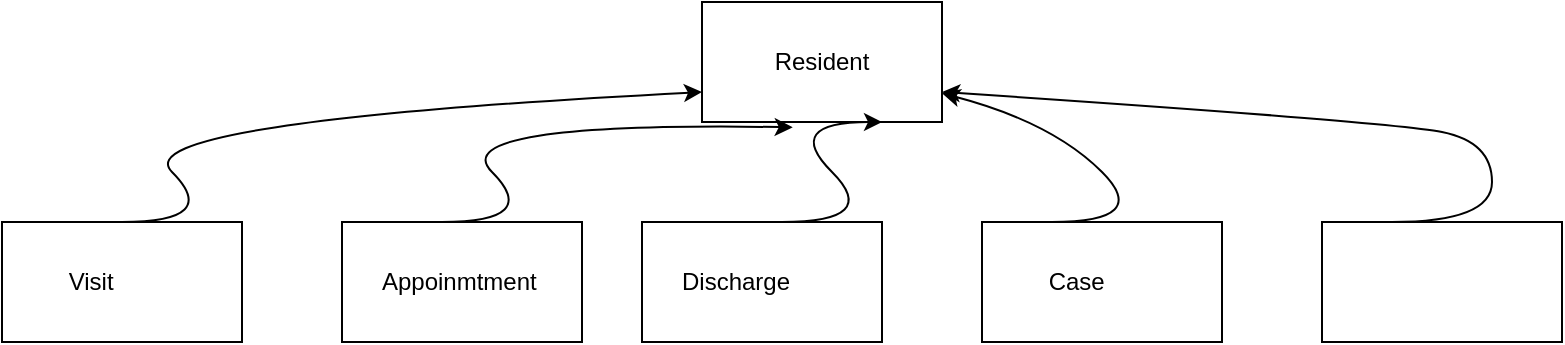 <mxfile version="21.6.2" type="github">
  <diagram name="Page-1" id="eSyP7mGs580qtgh_CbFT">
    <mxGraphModel dx="794" dy="424" grid="1" gridSize="10" guides="1" tooltips="1" connect="1" arrows="1" fold="1" page="1" pageScale="1" pageWidth="827" pageHeight="1169" math="0" shadow="0">
      <root>
        <mxCell id="0" />
        <mxCell id="1" parent="0" />
        <mxCell id="4n-HR1tdPk6i95Xe2s4v-1" value="Resident&lt;br&gt;" style="rounded=0;whiteSpace=wrap;html=1;" parent="1" vertex="1">
          <mxGeometry x="370" y="70" width="120" height="60" as="geometry" />
        </mxCell>
        <mxCell id="QficSFApnH_vFpnvYXZR-1" value="Visit&lt;span style=&quot;white-space: pre;&quot;&gt;&#x9;&lt;/span&gt;&lt;span style=&quot;white-space: pre;&quot;&gt;&#x9;&lt;/span&gt;" style="rounded=0;whiteSpace=wrap;html=1;" vertex="1" parent="1">
          <mxGeometry x="20" y="180" width="120" height="60" as="geometry" />
        </mxCell>
        <mxCell id="QficSFApnH_vFpnvYXZR-2" value="Discharge&lt;span style=&quot;white-space: pre;&quot;&gt;&#x9;&lt;/span&gt;" style="rounded=0;whiteSpace=wrap;html=1;" vertex="1" parent="1">
          <mxGeometry x="340" y="180" width="120" height="60" as="geometry" />
        </mxCell>
        <mxCell id="QficSFApnH_vFpnvYXZR-3" value="Appoinmtment&lt;span style=&quot;white-space: pre;&quot;&gt;&#x9;&lt;/span&gt;" style="rounded=0;whiteSpace=wrap;html=1;" vertex="1" parent="1">
          <mxGeometry x="190" y="180" width="120" height="60" as="geometry" />
        </mxCell>
        <mxCell id="QficSFApnH_vFpnvYXZR-4" value="Case&lt;span style=&quot;white-space: pre;&quot;&gt;&#x9;&lt;/span&gt;" style="rounded=0;whiteSpace=wrap;html=1;" vertex="1" parent="1">
          <mxGeometry x="510" y="180" width="120" height="60" as="geometry" />
        </mxCell>
        <mxCell id="QficSFApnH_vFpnvYXZR-5" value="" style="rounded=0;whiteSpace=wrap;html=1;" vertex="1" parent="1">
          <mxGeometry x="680" y="180" width="120" height="60" as="geometry" />
        </mxCell>
        <mxCell id="QficSFApnH_vFpnvYXZR-6" value="" style="curved=1;endArrow=classic;html=1;rounded=0;entryX=0;entryY=0.75;entryDx=0;entryDy=0;" edge="1" parent="1" target="4n-HR1tdPk6i95Xe2s4v-1">
          <mxGeometry width="50" height="50" relative="1" as="geometry">
            <mxPoint x="80" y="180" as="sourcePoint" />
            <mxPoint x="130" y="130" as="targetPoint" />
            <Array as="points">
              <mxPoint x="130" y="180" />
              <mxPoint x="80" y="130" />
            </Array>
          </mxGeometry>
        </mxCell>
        <mxCell id="QficSFApnH_vFpnvYXZR-7" value="" style="curved=1;endArrow=classic;html=1;rounded=0;entryX=0.378;entryY=1.044;entryDx=0;entryDy=0;entryPerimeter=0;" edge="1" parent="1" target="4n-HR1tdPk6i95Xe2s4v-1">
          <mxGeometry width="50" height="50" relative="1" as="geometry">
            <mxPoint x="240" y="180" as="sourcePoint" />
            <mxPoint x="290" y="130" as="targetPoint" />
            <Array as="points">
              <mxPoint x="290" y="180" />
              <mxPoint x="240" y="130" />
            </Array>
          </mxGeometry>
        </mxCell>
        <mxCell id="QficSFApnH_vFpnvYXZR-8" value="" style="curved=1;endArrow=classic;html=1;rounded=0;" edge="1" parent="1">
          <mxGeometry width="50" height="50" relative="1" as="geometry">
            <mxPoint x="410" y="180" as="sourcePoint" />
            <mxPoint x="460" y="130" as="targetPoint" />
            <Array as="points">
              <mxPoint x="460" y="180" />
              <mxPoint x="410" y="130" />
            </Array>
          </mxGeometry>
        </mxCell>
        <mxCell id="QficSFApnH_vFpnvYXZR-10" value="" style="curved=1;endArrow=classic;html=1;rounded=0;" edge="1" parent="1" target="4n-HR1tdPk6i95Xe2s4v-1">
          <mxGeometry width="50" height="50" relative="1" as="geometry">
            <mxPoint x="545" y="180" as="sourcePoint" />
            <mxPoint x="595" y="130" as="targetPoint" />
            <Array as="points">
              <mxPoint x="595" y="180" />
              <mxPoint x="545" y="130" />
            </Array>
          </mxGeometry>
        </mxCell>
        <mxCell id="QficSFApnH_vFpnvYXZR-11" value="" style="curved=1;endArrow=classic;html=1;rounded=0;entryX=1;entryY=0.75;entryDx=0;entryDy=0;" edge="1" parent="1" target="4n-HR1tdPk6i95Xe2s4v-1">
          <mxGeometry width="50" height="50" relative="1" as="geometry">
            <mxPoint x="715" y="180" as="sourcePoint" />
            <mxPoint x="765" y="130" as="targetPoint" />
            <Array as="points">
              <mxPoint x="765" y="180" />
              <mxPoint x="765" y="140" />
              <mxPoint x="715" y="130" />
            </Array>
          </mxGeometry>
        </mxCell>
      </root>
    </mxGraphModel>
  </diagram>
</mxfile>
